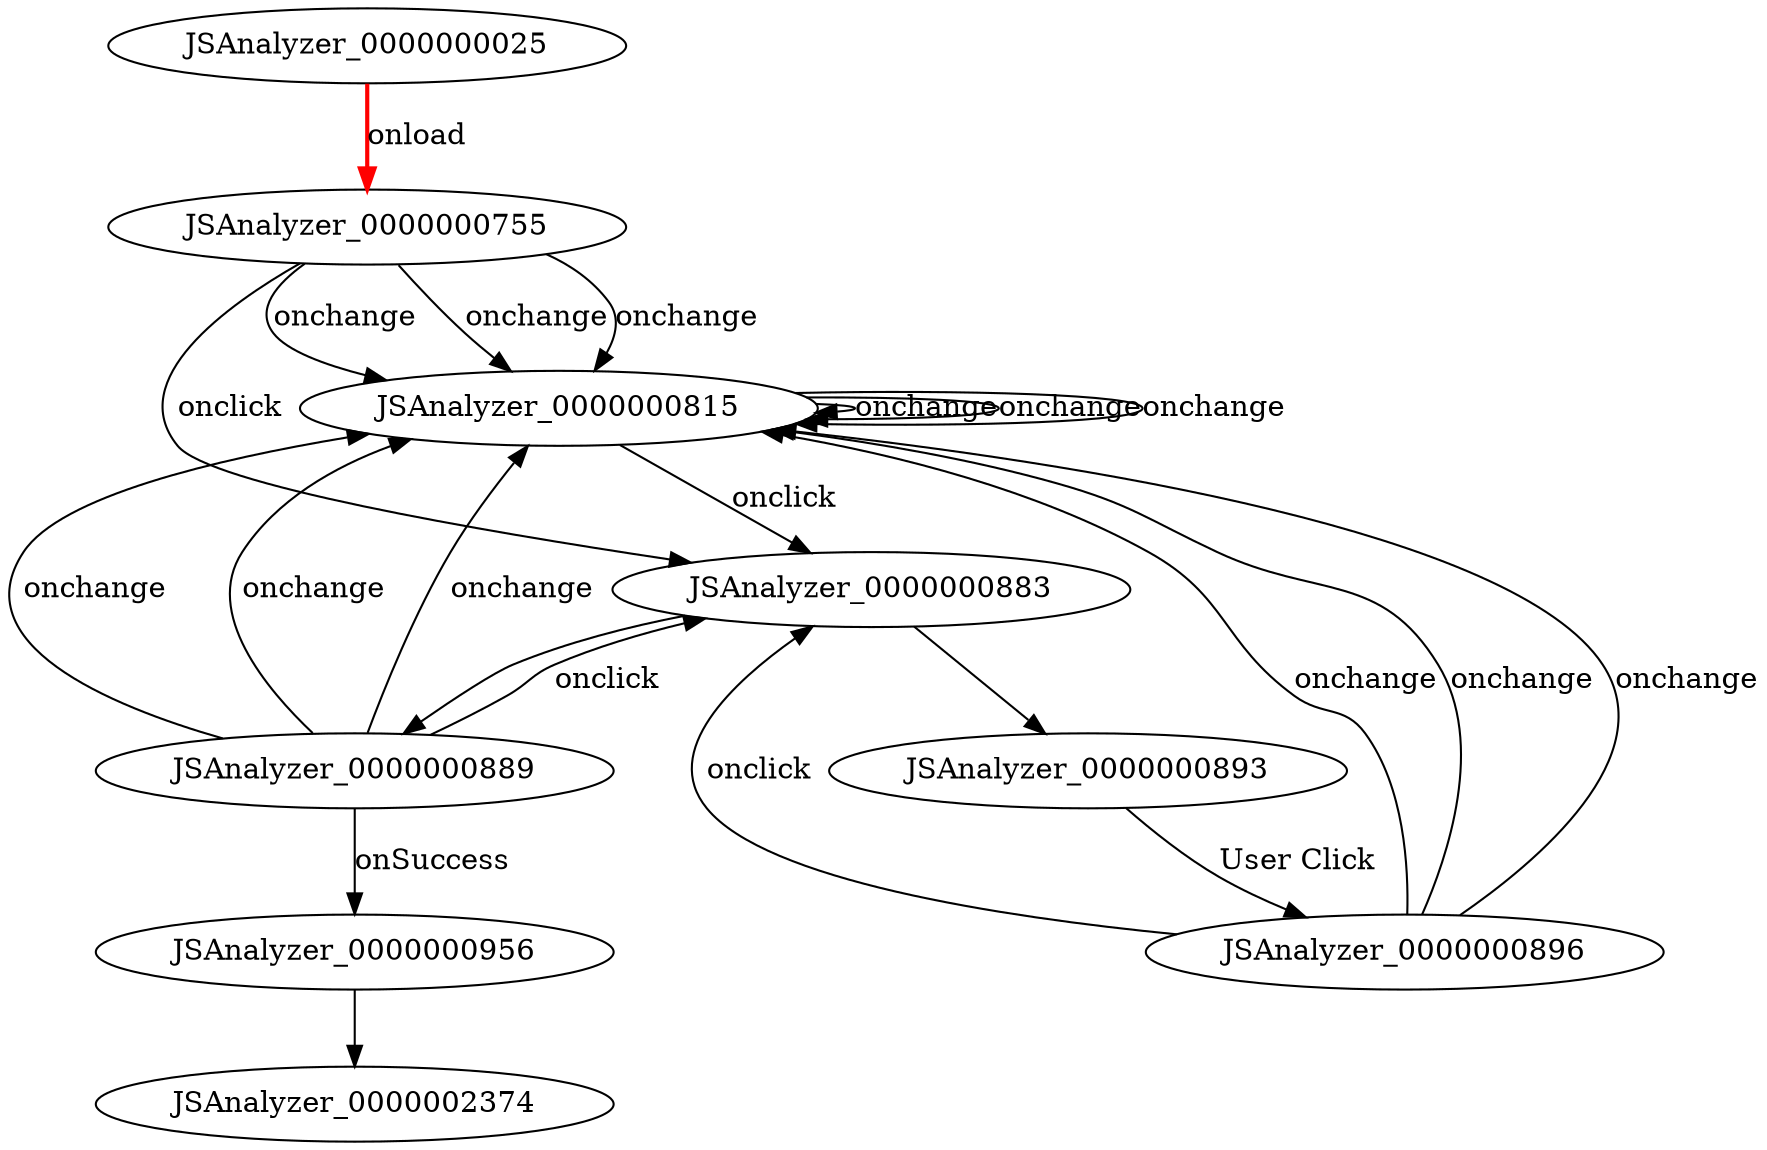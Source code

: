digraph FSM {
JSAnalyzer_0000000025;
JSAnalyzer_0000000755;
JSAnalyzer_0000000815;
JSAnalyzer_0000000883;
JSAnalyzer_0000000889;
JSAnalyzer_0000000893;
JSAnalyzer_0000000956;
JSAnalyzer_0000000896;
JSAnalyzer_0000000883 -> JSAnalyzer_0000000889 []
JSAnalyzer_0000000883 -> JSAnalyzer_0000000893 []
JSAnalyzer_0000000025 -> JSAnalyzer_0000000755 [label="onload",style=bold,color=red]
JSAnalyzer_0000000755 -> JSAnalyzer_0000000815 [label="onchange"]
JSAnalyzer_0000000755 -> JSAnalyzer_0000000815 [label="onchange"]
JSAnalyzer_0000000755 -> JSAnalyzer_0000000815 [label="onchange"]
JSAnalyzer_0000000755 -> JSAnalyzer_0000000883 [label="onclick"]
JSAnalyzer_0000000815 -> JSAnalyzer_0000000815 [label="onchange"]
JSAnalyzer_0000000815 -> JSAnalyzer_0000000815 [label="onchange"]
JSAnalyzer_0000000815 -> JSAnalyzer_0000000815 [label="onchange"]
JSAnalyzer_0000000815 -> JSAnalyzer_0000000883 [label="onclick"]
JSAnalyzer_0000000889 -> JSAnalyzer_0000000956 [label="onSuccess"]
JSAnalyzer_0000000889 -> JSAnalyzer_0000000815 [label="onchange"]
JSAnalyzer_0000000889 -> JSAnalyzer_0000000815 [label="onchange"]
JSAnalyzer_0000000889 -> JSAnalyzer_0000000815 [label="onchange"]
JSAnalyzer_0000000889 -> JSAnalyzer_0000000883 [label="onclick"]
JSAnalyzer_0000000893 -> JSAnalyzer_0000000896 [label="User Click"]
JSAnalyzer_0000000896 -> JSAnalyzer_0000000815 [label="onchange"]
JSAnalyzer_0000000896 -> JSAnalyzer_0000000815 [label="onchange"]
JSAnalyzer_0000000896 -> JSAnalyzer_0000000815 [label="onchange"]
JSAnalyzer_0000000896 -> JSAnalyzer_0000000883 [label="onclick"]
JSAnalyzer_0000000956 -> JSAnalyzer_0000002374 []
}
